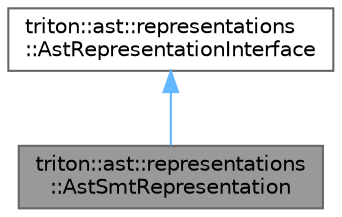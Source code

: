digraph "triton::ast::representations::AstSmtRepresentation"
{
 // LATEX_PDF_SIZE
  bgcolor="transparent";
  edge [fontname=Helvetica,fontsize=10,labelfontname=Helvetica,labelfontsize=10];
  node [fontname=Helvetica,fontsize=10,shape=box,height=0.2,width=0.4];
  Node1 [label="triton::ast::representations\l::AstSmtRepresentation",height=0.2,width=0.4,color="gray40", fillcolor="grey60", style="filled", fontcolor="black",tooltip="SMT representation."];
  Node2 -> Node1 [dir="back",color="steelblue1",style="solid"];
  Node2 [label="triton::ast::representations\l::AstRepresentationInterface",height=0.2,width=0.4,color="gray40", fillcolor="white", style="filled",URL="$classtriton_1_1ast_1_1representations_1_1AstRepresentationInterface.html",tooltip="The AST representation interface."];
}
